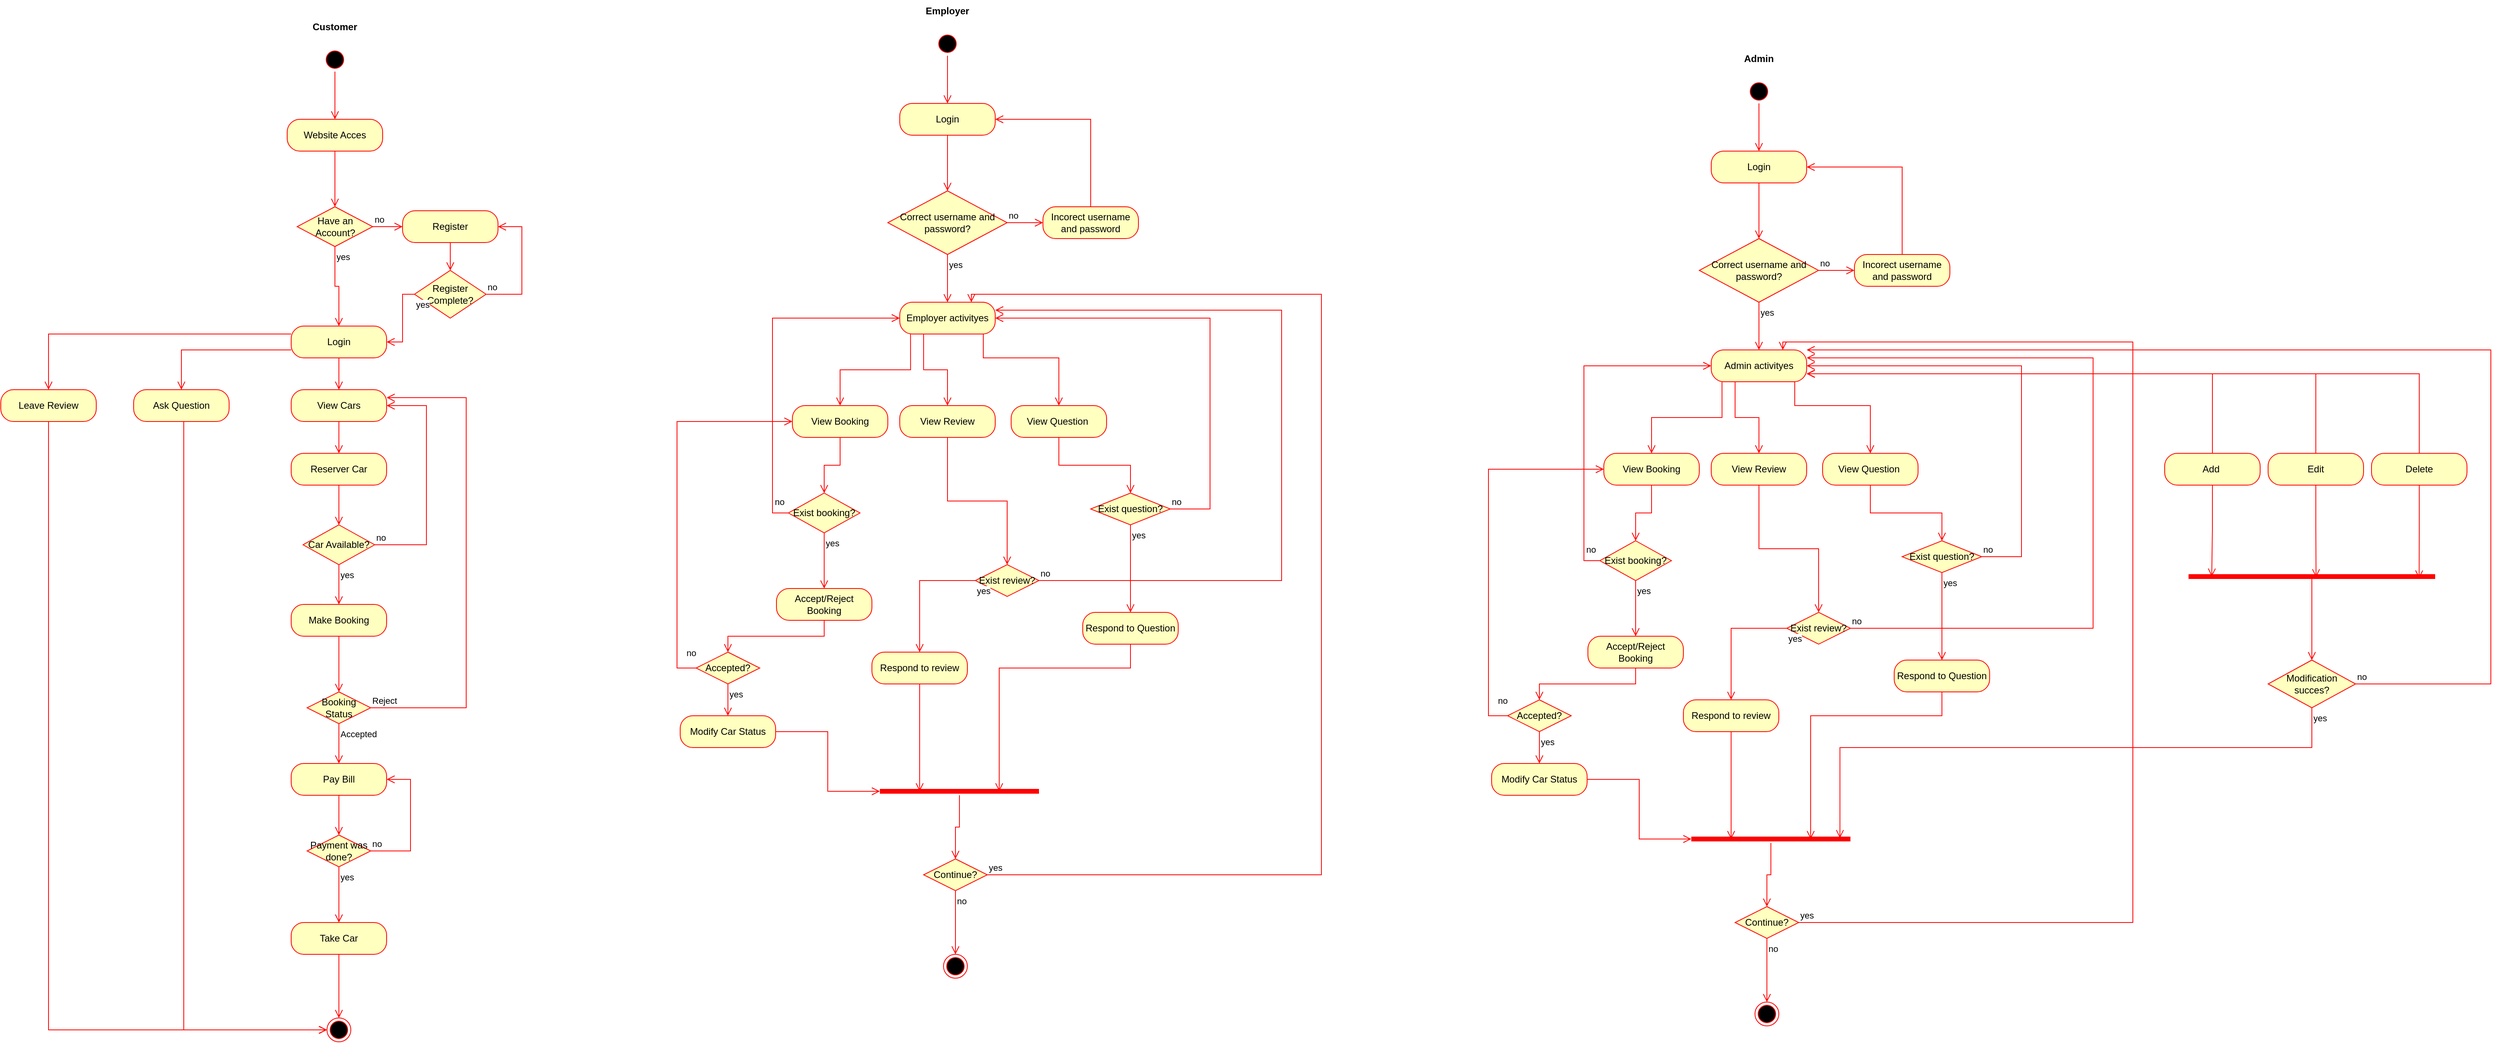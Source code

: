 <mxfile version="17.4.4" type="device"><diagram id="tFvrN9gjectmvwnh2B8g" name="Page-1"><mxGraphModel dx="3793" dy="1654" grid="1" gridSize="10" guides="1" tooltips="1" connect="1" arrows="1" fold="1" page="1" pageScale="1" pageWidth="827" pageHeight="1169" math="0" shadow="0"><root><mxCell id="0"/><mxCell id="1" parent="0"/><mxCell id="EpP_Qro6a6MAtwcNdU9H-1" value="" style="ellipse;html=1;shape=startState;fillColor=#000000;strokeColor=#ff0000;" parent="1" vertex="1"><mxGeometry x="-235" y="110" width="30" height="30" as="geometry"/></mxCell><mxCell id="EpP_Qro6a6MAtwcNdU9H-2" value="" style="edgeStyle=orthogonalEdgeStyle;html=1;verticalAlign=bottom;endArrow=open;endSize=8;strokeColor=#ff0000;rounded=0;" parent="1" source="EpP_Qro6a6MAtwcNdU9H-1" edge="1"><mxGeometry relative="1" as="geometry"><mxPoint x="-220" y="200" as="targetPoint"/></mxGeometry></mxCell><mxCell id="EpP_Qro6a6MAtwcNdU9H-4" value="Customer" style="text;align=center;fontStyle=1;verticalAlign=middle;spacingLeft=3;spacingRight=3;strokeColor=none;rotatable=0;points=[[0,0.5],[1,0.5]];portConstraint=eastwest;" parent="1" vertex="1"><mxGeometry x="-260" y="70" width="80" height="26" as="geometry"/></mxCell><mxCell id="EpP_Qro6a6MAtwcNdU9H-5" value="Employer" style="text;align=center;fontStyle=1;verticalAlign=middle;spacingLeft=3;spacingRight=3;strokeColor=none;rotatable=0;points=[[0,0.5],[1,0.5]];portConstraint=eastwest;" parent="1" vertex="1"><mxGeometry x="510" y="50" width="80" height="26" as="geometry"/></mxCell><mxCell id="4xW_FgKXsmfbjzs-bTle-3" value="Website Acces" style="rounded=1;whiteSpace=wrap;html=1;arcSize=40;fontColor=#000000;fillColor=#ffffc0;strokeColor=#ff0000;" vertex="1" parent="1"><mxGeometry x="-280" y="200" width="120" height="40" as="geometry"/></mxCell><mxCell id="4xW_FgKXsmfbjzs-bTle-4" value="" style="edgeStyle=orthogonalEdgeStyle;html=1;verticalAlign=bottom;endArrow=open;endSize=8;strokeColor=#ff0000;rounded=0;entryX=0.5;entryY=0;entryDx=0;entryDy=0;" edge="1" source="4xW_FgKXsmfbjzs-bTle-3" parent="1" target="4xW_FgKXsmfbjzs-bTle-8"><mxGeometry relative="1" as="geometry"><mxPoint x="-220" y="300" as="targetPoint"/></mxGeometry></mxCell><mxCell id="4xW_FgKXsmfbjzs-bTle-8" value="Have an Account?" style="rhombus;whiteSpace=wrap;html=1;fillColor=#ffffc0;strokeColor=#ff0000;" vertex="1" parent="1"><mxGeometry x="-267.5" y="310" width="95" height="50" as="geometry"/></mxCell><mxCell id="4xW_FgKXsmfbjzs-bTle-9" value="no" style="edgeStyle=orthogonalEdgeStyle;html=1;align=left;verticalAlign=bottom;endArrow=open;endSize=8;strokeColor=#ff0000;rounded=0;entryX=0;entryY=0.5;entryDx=0;entryDy=0;" edge="1" source="4xW_FgKXsmfbjzs-bTle-8" parent="1" target="4xW_FgKXsmfbjzs-bTle-11"><mxGeometry x="-1" relative="1" as="geometry"><mxPoint x="-65" y="335" as="targetPoint"/><Array as="points"/></mxGeometry></mxCell><mxCell id="4xW_FgKXsmfbjzs-bTle-10" value="yes" style="edgeStyle=orthogonalEdgeStyle;html=1;align=left;verticalAlign=top;endArrow=open;endSize=8;strokeColor=#ff0000;rounded=0;entryX=0.5;entryY=0;entryDx=0;entryDy=0;" edge="1" source="4xW_FgKXsmfbjzs-bTle-8" parent="1" target="4xW_FgKXsmfbjzs-bTle-17"><mxGeometry x="-1" relative="1" as="geometry"><mxPoint x="-220" y="410" as="targetPoint"/></mxGeometry></mxCell><mxCell id="4xW_FgKXsmfbjzs-bTle-11" value="Register" style="rounded=1;whiteSpace=wrap;html=1;arcSize=40;fontColor=#000000;fillColor=#ffffc0;strokeColor=#ff0000;" vertex="1" parent="1"><mxGeometry x="-135" y="315" width="120" height="40" as="geometry"/></mxCell><mxCell id="4xW_FgKXsmfbjzs-bTle-12" value="" style="edgeStyle=orthogonalEdgeStyle;html=1;verticalAlign=bottom;endArrow=open;endSize=8;strokeColor=#ff0000;rounded=0;entryX=0.5;entryY=0;entryDx=0;entryDy=0;" edge="1" source="4xW_FgKXsmfbjzs-bTle-11" parent="1" target="4xW_FgKXsmfbjzs-bTle-13"><mxGeometry relative="1" as="geometry"><mxPoint x="-35" y="380" as="targetPoint"/></mxGeometry></mxCell><mxCell id="4xW_FgKXsmfbjzs-bTle-13" value="Register Complete?" style="rhombus;whiteSpace=wrap;html=1;fillColor=#ffffc0;strokeColor=#ff0000;" vertex="1" parent="1"><mxGeometry x="-120" y="390" width="90" height="60" as="geometry"/></mxCell><mxCell id="4xW_FgKXsmfbjzs-bTle-14" value="no" style="edgeStyle=orthogonalEdgeStyle;html=1;align=left;verticalAlign=bottom;endArrow=open;endSize=8;strokeColor=#ff0000;rounded=0;entryX=1;entryY=0.5;entryDx=0;entryDy=0;" edge="1" source="4xW_FgKXsmfbjzs-bTle-13" parent="1" target="4xW_FgKXsmfbjzs-bTle-11"><mxGeometry x="-1" relative="1" as="geometry"><mxPoint x="25" y="330" as="targetPoint"/><Array as="points"><mxPoint x="15" y="420"/><mxPoint x="15" y="335"/></Array></mxGeometry></mxCell><mxCell id="4xW_FgKXsmfbjzs-bTle-15" value="yes" style="edgeStyle=orthogonalEdgeStyle;html=1;align=left;verticalAlign=top;endArrow=open;endSize=8;strokeColor=#ff0000;rounded=0;entryX=1;entryY=0.5;entryDx=0;entryDy=0;" edge="1" source="4xW_FgKXsmfbjzs-bTle-13" parent="1" target="4xW_FgKXsmfbjzs-bTle-17"><mxGeometry x="-1" relative="1" as="geometry"><mxPoint x="-35" y="490" as="targetPoint"/><Array as="points"><mxPoint x="-135" y="420"/><mxPoint x="-135" y="480"/></Array></mxGeometry></mxCell><mxCell id="4xW_FgKXsmfbjzs-bTle-17" value="Login" style="rounded=1;whiteSpace=wrap;html=1;arcSize=40;fontColor=#000000;fillColor=#ffffc0;strokeColor=#ff0000;" vertex="1" parent="1"><mxGeometry x="-275" y="460" width="120" height="40" as="geometry"/></mxCell><mxCell id="4xW_FgKXsmfbjzs-bTle-18" value="" style="edgeStyle=orthogonalEdgeStyle;html=1;verticalAlign=bottom;endArrow=open;endSize=8;strokeColor=#ff0000;rounded=0;entryX=0.5;entryY=0;entryDx=0;entryDy=0;" edge="1" source="4xW_FgKXsmfbjzs-bTle-17" parent="1" target="4xW_FgKXsmfbjzs-bTle-19"><mxGeometry relative="1" as="geometry"><mxPoint x="-215" y="560" as="targetPoint"/></mxGeometry></mxCell><mxCell id="4xW_FgKXsmfbjzs-bTle-19" value="View Cars" style="rounded=1;whiteSpace=wrap;html=1;arcSize=40;fontColor=#000000;fillColor=#ffffc0;strokeColor=#ff0000;" vertex="1" parent="1"><mxGeometry x="-275" y="540" width="120" height="40" as="geometry"/></mxCell><mxCell id="4xW_FgKXsmfbjzs-bTle-20" value="" style="edgeStyle=orthogonalEdgeStyle;html=1;verticalAlign=bottom;endArrow=open;endSize=8;strokeColor=#ff0000;rounded=0;entryX=0.5;entryY=0;entryDx=0;entryDy=0;" edge="1" source="4xW_FgKXsmfbjzs-bTle-19" parent="1" target="4xW_FgKXsmfbjzs-bTle-21"><mxGeometry relative="1" as="geometry"><mxPoint x="-215" y="670" as="targetPoint"/></mxGeometry></mxCell><mxCell id="4xW_FgKXsmfbjzs-bTle-21" value="Reserver Car" style="rounded=1;whiteSpace=wrap;html=1;arcSize=40;fontColor=#000000;fillColor=#ffffc0;strokeColor=#ff0000;" vertex="1" parent="1"><mxGeometry x="-275" y="620" width="120" height="40" as="geometry"/></mxCell><mxCell id="4xW_FgKXsmfbjzs-bTle-22" value="" style="edgeStyle=orthogonalEdgeStyle;html=1;verticalAlign=bottom;endArrow=open;endSize=8;strokeColor=#ff0000;rounded=0;entryX=0.5;entryY=0;entryDx=0;entryDy=0;" edge="1" source="4xW_FgKXsmfbjzs-bTle-21" parent="1" target="4xW_FgKXsmfbjzs-bTle-23"><mxGeometry relative="1" as="geometry"><mxPoint x="-215" y="700" as="targetPoint"/></mxGeometry></mxCell><mxCell id="4xW_FgKXsmfbjzs-bTle-23" value="Car Available?" style="rhombus;whiteSpace=wrap;html=1;fillColor=#ffffc0;strokeColor=#ff0000;" vertex="1" parent="1"><mxGeometry x="-260" y="710" width="90" height="50" as="geometry"/></mxCell><mxCell id="4xW_FgKXsmfbjzs-bTle-24" value="no" style="edgeStyle=orthogonalEdgeStyle;html=1;align=left;verticalAlign=bottom;endArrow=open;endSize=8;strokeColor=#ff0000;rounded=0;entryX=1;entryY=0.5;entryDx=0;entryDy=0;" edge="1" source="4xW_FgKXsmfbjzs-bTle-23" parent="1" target="4xW_FgKXsmfbjzs-bTle-19"><mxGeometry x="-1" relative="1" as="geometry"><mxPoint x="-75" y="730" as="targetPoint"/><Array as="points"><mxPoint x="-105" y="735"/><mxPoint x="-105" y="560"/></Array></mxGeometry></mxCell><mxCell id="4xW_FgKXsmfbjzs-bTle-25" value="yes" style="edgeStyle=orthogonalEdgeStyle;html=1;align=left;verticalAlign=top;endArrow=open;endSize=8;strokeColor=#ff0000;rounded=0;" edge="1" source="4xW_FgKXsmfbjzs-bTle-23" parent="1"><mxGeometry x="-1" relative="1" as="geometry"><mxPoint x="-215" y="810" as="targetPoint"/></mxGeometry></mxCell><mxCell id="4xW_FgKXsmfbjzs-bTle-26" value="Make Booking" style="rounded=1;whiteSpace=wrap;html=1;arcSize=40;fontColor=#000000;fillColor=#ffffc0;strokeColor=#ff0000;" vertex="1" parent="1"><mxGeometry x="-275" y="810" width="120" height="40" as="geometry"/></mxCell><mxCell id="4xW_FgKXsmfbjzs-bTle-27" value="" style="edgeStyle=orthogonalEdgeStyle;html=1;verticalAlign=bottom;endArrow=open;endSize=8;strokeColor=#ff0000;rounded=0;entryX=0.5;entryY=0;entryDx=0;entryDy=0;" edge="1" source="4xW_FgKXsmfbjzs-bTle-26" parent="1" target="4xW_FgKXsmfbjzs-bTle-28"><mxGeometry relative="1" as="geometry"><mxPoint x="-215" y="910" as="targetPoint"/></mxGeometry></mxCell><mxCell id="4xW_FgKXsmfbjzs-bTle-28" value="Booking Status" style="rhombus;whiteSpace=wrap;html=1;fillColor=#ffffc0;strokeColor=#ff0000;" vertex="1" parent="1"><mxGeometry x="-255" y="920" width="80" height="40" as="geometry"/></mxCell><mxCell id="4xW_FgKXsmfbjzs-bTle-29" value="Reject" style="edgeStyle=orthogonalEdgeStyle;html=1;align=left;verticalAlign=bottom;endArrow=open;endSize=8;strokeColor=#ff0000;rounded=0;entryX=1;entryY=0.25;entryDx=0;entryDy=0;" edge="1" source="4xW_FgKXsmfbjzs-bTle-28" parent="1" target="4xW_FgKXsmfbjzs-bTle-19"><mxGeometry x="-1" relative="1" as="geometry"><mxPoint x="-75" y="940" as="targetPoint"/><Array as="points"><mxPoint x="-55" y="940"/><mxPoint x="-55" y="550"/></Array></mxGeometry></mxCell><mxCell id="4xW_FgKXsmfbjzs-bTle-30" value="Accepted" style="edgeStyle=orthogonalEdgeStyle;html=1;align=left;verticalAlign=top;endArrow=open;endSize=8;strokeColor=#ff0000;rounded=0;entryX=0.5;entryY=0;entryDx=0;entryDy=0;" edge="1" source="4xW_FgKXsmfbjzs-bTle-28" parent="1" target="4xW_FgKXsmfbjzs-bTle-33"><mxGeometry x="-1" relative="1" as="geometry"><mxPoint x="-215" y="1020" as="targetPoint"/></mxGeometry></mxCell><mxCell id="4xW_FgKXsmfbjzs-bTle-33" value="Pay Bill" style="rounded=1;whiteSpace=wrap;html=1;arcSize=40;fontColor=#000000;fillColor=#ffffc0;strokeColor=#ff0000;" vertex="1" parent="1"><mxGeometry x="-275" y="1010" width="120" height="40" as="geometry"/></mxCell><mxCell id="4xW_FgKXsmfbjzs-bTle-34" value="" style="edgeStyle=orthogonalEdgeStyle;html=1;verticalAlign=bottom;endArrow=open;endSize=8;strokeColor=#ff0000;rounded=0;entryX=0.5;entryY=0;entryDx=0;entryDy=0;" edge="1" source="4xW_FgKXsmfbjzs-bTle-33" parent="1" target="4xW_FgKXsmfbjzs-bTle-35"><mxGeometry relative="1" as="geometry"><mxPoint x="-215" y="1140" as="targetPoint"/></mxGeometry></mxCell><mxCell id="4xW_FgKXsmfbjzs-bTle-35" value="Payment was done?" style="rhombus;whiteSpace=wrap;html=1;fillColor=#ffffc0;strokeColor=#ff0000;" vertex="1" parent="1"><mxGeometry x="-255" y="1100" width="80" height="40" as="geometry"/></mxCell><mxCell id="4xW_FgKXsmfbjzs-bTle-36" value="no" style="edgeStyle=orthogonalEdgeStyle;html=1;align=left;verticalAlign=bottom;endArrow=open;endSize=8;strokeColor=#ff0000;rounded=0;entryX=1;entryY=0.5;entryDx=0;entryDy=0;" edge="1" source="4xW_FgKXsmfbjzs-bTle-35" parent="1" target="4xW_FgKXsmfbjzs-bTle-33"><mxGeometry x="-1" relative="1" as="geometry"><mxPoint x="-75" y="1180" as="targetPoint"/><Array as="points"><mxPoint x="-125" y="1120"/><mxPoint x="-125" y="1030"/></Array></mxGeometry></mxCell><mxCell id="4xW_FgKXsmfbjzs-bTle-37" value="yes" style="edgeStyle=orthogonalEdgeStyle;html=1;align=left;verticalAlign=top;endArrow=open;endSize=8;strokeColor=#ff0000;rounded=0;entryX=0.5;entryY=0;entryDx=0;entryDy=0;" edge="1" source="4xW_FgKXsmfbjzs-bTle-35" parent="1" target="4xW_FgKXsmfbjzs-bTle-38"><mxGeometry x="-1" relative="1" as="geometry"><mxPoint x="-215" y="1200" as="targetPoint"/></mxGeometry></mxCell><mxCell id="4xW_FgKXsmfbjzs-bTle-38" value="Take Car" style="rounded=1;whiteSpace=wrap;html=1;arcSize=40;fontColor=#000000;fillColor=#ffffc0;strokeColor=#ff0000;" vertex="1" parent="1"><mxGeometry x="-275" y="1210" width="120" height="40" as="geometry"/></mxCell><mxCell id="4xW_FgKXsmfbjzs-bTle-39" value="" style="edgeStyle=orthogonalEdgeStyle;html=1;verticalAlign=bottom;endArrow=open;endSize=8;strokeColor=#ff0000;rounded=0;entryX=0.5;entryY=0;entryDx=0;entryDy=0;" edge="1" source="4xW_FgKXsmfbjzs-bTle-38" parent="1" target="4xW_FgKXsmfbjzs-bTle-42"><mxGeometry relative="1" as="geometry"><mxPoint x="-215" y="1310" as="targetPoint"/></mxGeometry></mxCell><mxCell id="4xW_FgKXsmfbjzs-bTle-42" value="" style="ellipse;html=1;shape=endState;fillColor=#000000;strokeColor=#ff0000;" vertex="1" parent="1"><mxGeometry x="-230" y="1330" width="30" height="30" as="geometry"/></mxCell><mxCell id="4xW_FgKXsmfbjzs-bTle-43" value="" style="ellipse;html=1;shape=startState;fillColor=#000000;strokeColor=#ff0000;" vertex="1" parent="1"><mxGeometry x="535" y="90" width="30" height="30" as="geometry"/></mxCell><mxCell id="4xW_FgKXsmfbjzs-bTle-44" value="" style="edgeStyle=orthogonalEdgeStyle;html=1;verticalAlign=bottom;endArrow=open;endSize=8;strokeColor=#ff0000;rounded=0;" edge="1" source="4xW_FgKXsmfbjzs-bTle-43" parent="1"><mxGeometry relative="1" as="geometry"><mxPoint x="550" y="180" as="targetPoint"/></mxGeometry></mxCell><mxCell id="4xW_FgKXsmfbjzs-bTle-45" value="Login" style="rounded=1;whiteSpace=wrap;html=1;arcSize=40;fontColor=#000000;fillColor=#ffffc0;strokeColor=#ff0000;" vertex="1" parent="1"><mxGeometry x="490" y="180" width="120" height="40" as="geometry"/></mxCell><mxCell id="4xW_FgKXsmfbjzs-bTle-46" value="" style="edgeStyle=orthogonalEdgeStyle;html=1;verticalAlign=bottom;endArrow=open;endSize=8;strokeColor=#ff0000;rounded=0;entryX=0.5;entryY=0;entryDx=0;entryDy=0;" edge="1" source="4xW_FgKXsmfbjzs-bTle-45" parent="1" target="4xW_FgKXsmfbjzs-bTle-47"><mxGeometry relative="1" as="geometry"><mxPoint x="550" y="280" as="targetPoint"/></mxGeometry></mxCell><mxCell id="4xW_FgKXsmfbjzs-bTle-47" value="Correct username and password?" style="rhombus;whiteSpace=wrap;html=1;fillColor=#ffffc0;strokeColor=#ff0000;" vertex="1" parent="1"><mxGeometry x="475" y="290" width="150" height="80" as="geometry"/></mxCell><mxCell id="4xW_FgKXsmfbjzs-bTle-48" value="no" style="edgeStyle=orthogonalEdgeStyle;html=1;align=left;verticalAlign=bottom;endArrow=open;endSize=8;strokeColor=#ff0000;rounded=0;entryX=0;entryY=0.5;entryDx=0;entryDy=0;" edge="1" source="4xW_FgKXsmfbjzs-bTle-47" parent="1" target="4xW_FgKXsmfbjzs-bTle-50"><mxGeometry x="-1" relative="1" as="geometry"><mxPoint x="690" y="330" as="targetPoint"/><Array as="points"/></mxGeometry></mxCell><mxCell id="4xW_FgKXsmfbjzs-bTle-49" value="yes" style="edgeStyle=orthogonalEdgeStyle;html=1;align=left;verticalAlign=top;endArrow=open;endSize=8;strokeColor=#ff0000;rounded=0;entryX=0.5;entryY=0;entryDx=0;entryDy=0;" edge="1" source="4xW_FgKXsmfbjzs-bTle-47" parent="1" target="4xW_FgKXsmfbjzs-bTle-60"><mxGeometry x="-1" relative="1" as="geometry"><mxPoint x="550" y="440" as="targetPoint"/></mxGeometry></mxCell><mxCell id="4xW_FgKXsmfbjzs-bTle-50" value="Incorect username and password" style="rounded=1;whiteSpace=wrap;html=1;arcSize=40;fontColor=#000000;fillColor=#ffffc0;strokeColor=#ff0000;" vertex="1" parent="1"><mxGeometry x="670" y="310" width="120" height="40" as="geometry"/></mxCell><mxCell id="4xW_FgKXsmfbjzs-bTle-51" value="" style="edgeStyle=orthogonalEdgeStyle;html=1;verticalAlign=bottom;endArrow=open;endSize=8;strokeColor=#ff0000;rounded=0;entryX=1;entryY=0.5;entryDx=0;entryDy=0;" edge="1" source="4xW_FgKXsmfbjzs-bTle-50" parent="1" target="4xW_FgKXsmfbjzs-bTle-45"><mxGeometry relative="1" as="geometry"><mxPoint x="767" y="410" as="targetPoint"/><Array as="points"><mxPoint x="730" y="200"/></Array></mxGeometry></mxCell><mxCell id="4xW_FgKXsmfbjzs-bTle-52" value="View Booking" style="rounded=1;whiteSpace=wrap;html=1;arcSize=40;fontColor=#000000;fillColor=#ffffc0;strokeColor=#ff0000;" vertex="1" parent="1"><mxGeometry x="355" y="560" width="120" height="40" as="geometry"/></mxCell><mxCell id="4xW_FgKXsmfbjzs-bTle-53" value="" style="edgeStyle=orthogonalEdgeStyle;html=1;verticalAlign=bottom;endArrow=open;endSize=8;strokeColor=#ff0000;rounded=0;entryX=0.5;entryY=0;entryDx=0;entryDy=0;" edge="1" source="4xW_FgKXsmfbjzs-bTle-52" parent="1" target="4xW_FgKXsmfbjzs-bTle-68"><mxGeometry relative="1" as="geometry"><mxPoint x="505" y="640" as="targetPoint"/></mxGeometry></mxCell><mxCell id="4xW_FgKXsmfbjzs-bTle-56" value="View Review" style="rounded=1;whiteSpace=wrap;html=1;arcSize=40;fontColor=#000000;fillColor=#ffffc0;strokeColor=#ff0000;" vertex="1" parent="1"><mxGeometry x="490" y="560" width="120" height="40" as="geometry"/></mxCell><mxCell id="4xW_FgKXsmfbjzs-bTle-57" value="" style="edgeStyle=orthogonalEdgeStyle;html=1;verticalAlign=bottom;endArrow=open;endSize=8;strokeColor=#ff0000;rounded=0;entryX=0.5;entryY=0;entryDx=0;entryDy=0;" edge="1" parent="1" source="4xW_FgKXsmfbjzs-bTle-56" target="4xW_FgKXsmfbjzs-bTle-74"><mxGeometry relative="1" as="geometry"><mxPoint x="650" y="640" as="targetPoint"/></mxGeometry></mxCell><mxCell id="4xW_FgKXsmfbjzs-bTle-58" value="View Question&amp;nbsp;" style="rounded=1;whiteSpace=wrap;html=1;arcSize=40;fontColor=#000000;fillColor=#ffffc0;strokeColor=#ff0000;" vertex="1" parent="1"><mxGeometry x="630" y="560" width="120" height="40" as="geometry"/></mxCell><mxCell id="4xW_FgKXsmfbjzs-bTle-59" value="" style="edgeStyle=orthogonalEdgeStyle;html=1;verticalAlign=bottom;endArrow=open;endSize=8;strokeColor=#ff0000;rounded=0;entryX=0.5;entryY=0;entryDx=0;entryDy=0;" edge="1" parent="1" source="4xW_FgKXsmfbjzs-bTle-58" target="4xW_FgKXsmfbjzs-bTle-71"><mxGeometry relative="1" as="geometry"><mxPoint x="780" y="640" as="targetPoint"/></mxGeometry></mxCell><mxCell id="4xW_FgKXsmfbjzs-bTle-60" value="Employer activityes" style="rounded=1;whiteSpace=wrap;html=1;arcSize=40;fontColor=#000000;fillColor=#ffffc0;strokeColor=#ff0000;" vertex="1" parent="1"><mxGeometry x="490" y="430" width="120" height="40" as="geometry"/></mxCell><mxCell id="4xW_FgKXsmfbjzs-bTle-65" value="" style="edgeStyle=orthogonalEdgeStyle;html=1;verticalAlign=bottom;endArrow=open;endSize=8;strokeColor=#ff0000;rounded=0;exitX=0.113;exitY=1.005;exitDx=0;exitDy=0;exitPerimeter=0;entryX=0.5;entryY=0;entryDx=0;entryDy=0;" edge="1" parent="1" source="4xW_FgKXsmfbjzs-bTle-60" target="4xW_FgKXsmfbjzs-bTle-52"><mxGeometry relative="1" as="geometry"><mxPoint x="790" y="650" as="targetPoint"/><mxPoint x="460" y="515" as="sourcePoint"/><Array as="points"><mxPoint x="504" y="515"/><mxPoint x="415" y="515"/></Array></mxGeometry></mxCell><mxCell id="4xW_FgKXsmfbjzs-bTle-66" value="" style="edgeStyle=orthogonalEdgeStyle;html=1;verticalAlign=bottom;endArrow=open;endSize=8;strokeColor=#ff0000;rounded=0;exitX=0.25;exitY=1;exitDx=0;exitDy=0;entryX=0.5;entryY=0;entryDx=0;entryDy=0;" edge="1" parent="1" source="4xW_FgKXsmfbjzs-bTle-60" target="4xW_FgKXsmfbjzs-bTle-56"><mxGeometry relative="1" as="geometry"><mxPoint x="800" y="660" as="targetPoint"/><mxPoint x="610" y="515" as="sourcePoint"/></mxGeometry></mxCell><mxCell id="4xW_FgKXsmfbjzs-bTle-67" value="" style="edgeStyle=orthogonalEdgeStyle;html=1;verticalAlign=bottom;endArrow=open;endSize=8;strokeColor=#ff0000;rounded=0;exitX=0.75;exitY=1;exitDx=0;exitDy=0;entryX=0.5;entryY=0;entryDx=0;entryDy=0;" edge="1" parent="1" source="4xW_FgKXsmfbjzs-bTle-60" target="4xW_FgKXsmfbjzs-bTle-58"><mxGeometry relative="1" as="geometry"><mxPoint x="635" y="570" as="targetPoint"/><mxPoint x="660" y="515" as="sourcePoint"/><Array as="points"><mxPoint x="595" y="470"/><mxPoint x="595" y="500"/><mxPoint x="690" y="500"/></Array></mxGeometry></mxCell><mxCell id="4xW_FgKXsmfbjzs-bTle-68" value="Exist booking?" style="rhombus;whiteSpace=wrap;html=1;fillColor=#ffffc0;strokeColor=#ff0000;" vertex="1" parent="1"><mxGeometry x="350" y="670" width="90" height="50" as="geometry"/></mxCell><mxCell id="4xW_FgKXsmfbjzs-bTle-69" value="no" style="edgeStyle=orthogonalEdgeStyle;html=1;align=left;verticalAlign=bottom;endArrow=open;endSize=8;strokeColor=#ff0000;rounded=0;entryX=0;entryY=0.5;entryDx=0;entryDy=0;" edge="1" source="4xW_FgKXsmfbjzs-bTle-68" parent="1" target="4xW_FgKXsmfbjzs-bTle-60"><mxGeometry x="-0.91" y="-5" relative="1" as="geometry"><mxPoint x="520" y="690" as="targetPoint"/><Array as="points"><mxPoint x="330" y="695"/><mxPoint x="330" y="450"/></Array><mxPoint as="offset"/></mxGeometry></mxCell><mxCell id="4xW_FgKXsmfbjzs-bTle-70" value="yes" style="edgeStyle=orthogonalEdgeStyle;html=1;align=left;verticalAlign=top;endArrow=open;endSize=8;strokeColor=#ff0000;rounded=0;entryX=0.5;entryY=0;entryDx=0;entryDy=0;" edge="1" source="4xW_FgKXsmfbjzs-bTle-68" parent="1" target="4xW_FgKXsmfbjzs-bTle-77"><mxGeometry x="-1" relative="1" as="geometry"><mxPoint x="380" y="770" as="targetPoint"/></mxGeometry></mxCell><mxCell id="4xW_FgKXsmfbjzs-bTle-71" value="Exist question?" style="rhombus;whiteSpace=wrap;html=1;fillColor=#ffffc0;strokeColor=#ff0000;" vertex="1" parent="1"><mxGeometry x="730" y="670" width="100" height="40" as="geometry"/></mxCell><mxCell id="4xW_FgKXsmfbjzs-bTle-72" value="no" style="edgeStyle=orthogonalEdgeStyle;html=1;align=left;verticalAlign=bottom;endArrow=open;endSize=8;strokeColor=#ff0000;rounded=0;entryX=1;entryY=0.5;entryDx=0;entryDy=0;" edge="1" source="4xW_FgKXsmfbjzs-bTle-71" parent="1" target="4xW_FgKXsmfbjzs-bTle-60"><mxGeometry x="-1" relative="1" as="geometry"><mxPoint x="930" y="690" as="targetPoint"/><Array as="points"><mxPoint x="880" y="690"/><mxPoint x="880" y="450"/></Array></mxGeometry></mxCell><mxCell id="4xW_FgKXsmfbjzs-bTle-73" value="yes" style="edgeStyle=orthogonalEdgeStyle;html=1;align=left;verticalAlign=top;endArrow=open;endSize=8;strokeColor=#ff0000;rounded=0;entryX=0.5;entryY=0;entryDx=0;entryDy=0;" edge="1" source="4xW_FgKXsmfbjzs-bTle-71" parent="1" target="4xW_FgKXsmfbjzs-bTle-81"><mxGeometry x="-1" relative="1" as="geometry"><mxPoint x="790" y="770" as="targetPoint"/></mxGeometry></mxCell><mxCell id="4xW_FgKXsmfbjzs-bTle-74" value="Exist review?" style="rhombus;whiteSpace=wrap;html=1;fillColor=#ffffc0;strokeColor=#ff0000;" vertex="1" parent="1"><mxGeometry x="585" y="760" width="80" height="40" as="geometry"/></mxCell><mxCell id="4xW_FgKXsmfbjzs-bTle-75" value="no" style="edgeStyle=orthogonalEdgeStyle;html=1;align=left;verticalAlign=bottom;endArrow=open;endSize=8;strokeColor=#ff0000;rounded=0;entryX=1;entryY=0.25;entryDx=0;entryDy=0;" edge="1" source="4xW_FgKXsmfbjzs-bTle-74" parent="1" target="4xW_FgKXsmfbjzs-bTle-60"><mxGeometry x="-1" relative="1" as="geometry"><mxPoint x="690" y="780" as="targetPoint"/><Array as="points"><mxPoint x="970" y="780"/><mxPoint x="970" y="440"/></Array></mxGeometry></mxCell><mxCell id="4xW_FgKXsmfbjzs-bTle-76" value="yes" style="edgeStyle=orthogonalEdgeStyle;html=1;align=left;verticalAlign=top;endArrow=open;endSize=8;strokeColor=#ff0000;rounded=0;entryX=0.5;entryY=0;entryDx=0;entryDy=0;" edge="1" source="4xW_FgKXsmfbjzs-bTle-74" parent="1" target="4xW_FgKXsmfbjzs-bTle-79"><mxGeometry x="-1" relative="1" as="geometry"><mxPoint x="550" y="860" as="targetPoint"/></mxGeometry></mxCell><mxCell id="4xW_FgKXsmfbjzs-bTle-77" value="Accept/Reject Booking" style="rounded=1;whiteSpace=wrap;html=1;arcSize=40;fontColor=#000000;fillColor=#ffffc0;strokeColor=#ff0000;" vertex="1" parent="1"><mxGeometry x="335" y="790" width="120" height="40" as="geometry"/></mxCell><mxCell id="4xW_FgKXsmfbjzs-bTle-79" value="Respond to review" style="rounded=1;whiteSpace=wrap;html=1;arcSize=40;fontColor=#000000;fillColor=#ffffc0;strokeColor=#ff0000;" vertex="1" parent="1"><mxGeometry x="455" y="870" width="120" height="40" as="geometry"/></mxCell><mxCell id="4xW_FgKXsmfbjzs-bTle-80" value="" style="edgeStyle=orthogonalEdgeStyle;html=1;verticalAlign=bottom;endArrow=open;endSize=8;strokeColor=#ff0000;rounded=0;entryX=0.25;entryY=0.5;entryDx=0;entryDy=0;entryPerimeter=0;" edge="1" source="4xW_FgKXsmfbjzs-bTle-79" parent="1" target="4xW_FgKXsmfbjzs-bTle-84"><mxGeometry relative="1" as="geometry"><mxPoint x="550" y="970" as="targetPoint"/></mxGeometry></mxCell><mxCell id="4xW_FgKXsmfbjzs-bTle-81" value="Respond to Question" style="rounded=1;whiteSpace=wrap;html=1;arcSize=40;fontColor=#000000;fillColor=#ffffc0;strokeColor=#ff0000;" vertex="1" parent="1"><mxGeometry x="720" y="820" width="120" height="40" as="geometry"/></mxCell><mxCell id="4xW_FgKXsmfbjzs-bTle-82" value="" style="edgeStyle=orthogonalEdgeStyle;html=1;verticalAlign=bottom;endArrow=open;endSize=8;strokeColor=#ff0000;rounded=0;entryX=0.75;entryY=0.5;entryDx=0;entryDy=0;entryPerimeter=0;" edge="1" source="4xW_FgKXsmfbjzs-bTle-81" parent="1" target="4xW_FgKXsmfbjzs-bTle-84"><mxGeometry relative="1" as="geometry"><mxPoint x="810" y="920" as="targetPoint"/><Array as="points"><mxPoint x="780" y="890"/><mxPoint x="615" y="890"/></Array></mxGeometry></mxCell><mxCell id="4xW_FgKXsmfbjzs-bTle-84" value="" style="shape=line;html=1;strokeWidth=6;strokeColor=#ff0000;" vertex="1" parent="1"><mxGeometry x="465" y="1040" width="200" height="10" as="geometry"/></mxCell><mxCell id="4xW_FgKXsmfbjzs-bTle-85" value="" style="edgeStyle=orthogonalEdgeStyle;html=1;verticalAlign=bottom;endArrow=open;endSize=8;strokeColor=#ff0000;rounded=0;entryX=0.5;entryY=0;entryDx=0;entryDy=0;" edge="1" source="4xW_FgKXsmfbjzs-bTle-84" parent="1" target="4xW_FgKXsmfbjzs-bTle-86"><mxGeometry relative="1" as="geometry"><mxPoint x="565" y="1120" as="targetPoint"/></mxGeometry></mxCell><mxCell id="4xW_FgKXsmfbjzs-bTle-86" value="Continue?" style="rhombus;whiteSpace=wrap;html=1;fillColor=#ffffc0;strokeColor=#ff0000;" vertex="1" parent="1"><mxGeometry x="520" y="1130" width="80" height="40" as="geometry"/></mxCell><mxCell id="4xW_FgKXsmfbjzs-bTle-87" value="yes" style="edgeStyle=orthogonalEdgeStyle;html=1;align=left;verticalAlign=bottom;endArrow=open;endSize=8;strokeColor=#ff0000;rounded=0;entryX=0.75;entryY=0;entryDx=0;entryDy=0;" edge="1" source="4xW_FgKXsmfbjzs-bTle-86" parent="1" target="4xW_FgKXsmfbjzs-bTle-60"><mxGeometry x="-1" relative="1" as="geometry"><mxPoint x="700" y="1150" as="targetPoint"/><Array as="points"><mxPoint x="1020" y="1150"/><mxPoint x="1020" y="420"/><mxPoint x="580" y="420"/></Array></mxGeometry></mxCell><mxCell id="4xW_FgKXsmfbjzs-bTle-88" value="no" style="edgeStyle=orthogonalEdgeStyle;html=1;align=left;verticalAlign=top;endArrow=open;endSize=8;strokeColor=#ff0000;rounded=0;entryX=0.5;entryY=0;entryDx=0;entryDy=0;" edge="1" source="4xW_FgKXsmfbjzs-bTle-86" parent="1" target="4xW_FgKXsmfbjzs-bTle-89"><mxGeometry x="-1" relative="1" as="geometry"><mxPoint x="560" y="1230" as="targetPoint"/></mxGeometry></mxCell><mxCell id="4xW_FgKXsmfbjzs-bTle-89" value="" style="ellipse;html=1;shape=endState;fillColor=#000000;strokeColor=#ff0000;" vertex="1" parent="1"><mxGeometry x="545" y="1250" width="30" height="30" as="geometry"/></mxCell><mxCell id="4xW_FgKXsmfbjzs-bTle-90" value="Accepted?" style="rhombus;whiteSpace=wrap;html=1;fillColor=#ffffc0;strokeColor=#ff0000;" vertex="1" parent="1"><mxGeometry x="234" y="870" width="80" height="40" as="geometry"/></mxCell><mxCell id="4xW_FgKXsmfbjzs-bTle-91" value="no" style="edgeStyle=orthogonalEdgeStyle;html=1;align=left;verticalAlign=bottom;endArrow=open;endSize=8;strokeColor=#ff0000;rounded=0;entryX=0;entryY=0.5;entryDx=0;entryDy=0;" edge="1" source="4xW_FgKXsmfbjzs-bTle-90" parent="1" target="4xW_FgKXsmfbjzs-bTle-52"><mxGeometry x="-0.858" y="-10" relative="1" as="geometry"><mxPoint x="414" y="890" as="targetPoint"/><Array as="points"><mxPoint x="210" y="890"/><mxPoint x="210" y="580"/></Array><mxPoint as="offset"/></mxGeometry></mxCell><mxCell id="4xW_FgKXsmfbjzs-bTle-92" value="yes" style="edgeStyle=orthogonalEdgeStyle;html=1;align=left;verticalAlign=top;endArrow=open;endSize=8;strokeColor=#ff0000;rounded=0;entryX=0.5;entryY=0;entryDx=0;entryDy=0;" edge="1" source="4xW_FgKXsmfbjzs-bTle-90" parent="1" target="4xW_FgKXsmfbjzs-bTle-94"><mxGeometry x="-1" relative="1" as="geometry"><mxPoint x="274" y="970" as="targetPoint"/></mxGeometry></mxCell><mxCell id="4xW_FgKXsmfbjzs-bTle-93" value="" style="edgeStyle=orthogonalEdgeStyle;html=1;verticalAlign=bottom;endArrow=open;endSize=8;strokeColor=#ff0000;rounded=0;entryX=0.5;entryY=0;entryDx=0;entryDy=0;exitX=0.5;exitY=1;exitDx=0;exitDy=0;" edge="1" parent="1" source="4xW_FgKXsmfbjzs-bTle-77" target="4xW_FgKXsmfbjzs-bTle-90"><mxGeometry relative="1" as="geometry"><mxPoint x="790" y="680" as="targetPoint"/><mxPoint x="700" y="610" as="sourcePoint"/><Array as="points"><mxPoint x="395" y="850"/><mxPoint x="274" y="850"/></Array></mxGeometry></mxCell><mxCell id="4xW_FgKXsmfbjzs-bTle-94" value="Modify Car Status" style="rounded=1;whiteSpace=wrap;html=1;arcSize=40;fontColor=#000000;fillColor=#ffffc0;strokeColor=#ff0000;" vertex="1" parent="1"><mxGeometry x="214" y="950" width="120" height="40" as="geometry"/></mxCell><mxCell id="4xW_FgKXsmfbjzs-bTle-95" value="" style="edgeStyle=orthogonalEdgeStyle;html=1;verticalAlign=bottom;endArrow=open;endSize=8;strokeColor=#ff0000;rounded=0;entryX=0;entryY=0.5;entryDx=0;entryDy=0;entryPerimeter=0;" edge="1" source="4xW_FgKXsmfbjzs-bTle-94" parent="1" target="4xW_FgKXsmfbjzs-bTle-84"><mxGeometry relative="1" as="geometry"><mxPoint x="275" y="1080" as="targetPoint"/></mxGeometry></mxCell><mxCell id="4xW_FgKXsmfbjzs-bTle-98" value="Admin" style="text;align=center;fontStyle=1;verticalAlign=middle;spacingLeft=3;spacingRight=3;strokeColor=none;rotatable=0;points=[[0,0.5],[1,0.5]];portConstraint=eastwest;" vertex="1" parent="1"><mxGeometry x="1530" y="110" width="80" height="26" as="geometry"/></mxCell><mxCell id="4xW_FgKXsmfbjzs-bTle-99" value="" style="ellipse;html=1;shape=startState;fillColor=#000000;strokeColor=#ff0000;" vertex="1" parent="1"><mxGeometry x="1555" y="150" width="30" height="30" as="geometry"/></mxCell><mxCell id="4xW_FgKXsmfbjzs-bTle-100" value="" style="edgeStyle=orthogonalEdgeStyle;html=1;verticalAlign=bottom;endArrow=open;endSize=8;strokeColor=#ff0000;rounded=0;" edge="1" parent="1" source="4xW_FgKXsmfbjzs-bTle-99"><mxGeometry relative="1" as="geometry"><mxPoint x="1570" y="240" as="targetPoint"/></mxGeometry></mxCell><mxCell id="4xW_FgKXsmfbjzs-bTle-101" value="Login" style="rounded=1;whiteSpace=wrap;html=1;arcSize=40;fontColor=#000000;fillColor=#ffffc0;strokeColor=#ff0000;" vertex="1" parent="1"><mxGeometry x="1510" y="240" width="120" height="40" as="geometry"/></mxCell><mxCell id="4xW_FgKXsmfbjzs-bTle-102" value="" style="edgeStyle=orthogonalEdgeStyle;html=1;verticalAlign=bottom;endArrow=open;endSize=8;strokeColor=#ff0000;rounded=0;entryX=0.5;entryY=0;entryDx=0;entryDy=0;" edge="1" parent="1" source="4xW_FgKXsmfbjzs-bTle-101" target="4xW_FgKXsmfbjzs-bTle-103"><mxGeometry relative="1" as="geometry"><mxPoint x="1570" y="340" as="targetPoint"/></mxGeometry></mxCell><mxCell id="4xW_FgKXsmfbjzs-bTle-103" value="Correct username and password?" style="rhombus;whiteSpace=wrap;html=1;fillColor=#ffffc0;strokeColor=#ff0000;" vertex="1" parent="1"><mxGeometry x="1495" y="350" width="150" height="80" as="geometry"/></mxCell><mxCell id="4xW_FgKXsmfbjzs-bTle-104" value="no" style="edgeStyle=orthogonalEdgeStyle;html=1;align=left;verticalAlign=bottom;endArrow=open;endSize=8;strokeColor=#ff0000;rounded=0;entryX=0;entryY=0.5;entryDx=0;entryDy=0;" edge="1" parent="1" source="4xW_FgKXsmfbjzs-bTle-103" target="4xW_FgKXsmfbjzs-bTle-106"><mxGeometry x="-1" relative="1" as="geometry"><mxPoint x="1710" y="390" as="targetPoint"/><Array as="points"/></mxGeometry></mxCell><mxCell id="4xW_FgKXsmfbjzs-bTle-105" value="yes" style="edgeStyle=orthogonalEdgeStyle;html=1;align=left;verticalAlign=top;endArrow=open;endSize=8;strokeColor=#ff0000;rounded=0;entryX=0.5;entryY=0;entryDx=0;entryDy=0;" edge="1" parent="1" source="4xW_FgKXsmfbjzs-bTle-103" target="4xW_FgKXsmfbjzs-bTle-114"><mxGeometry x="-1" relative="1" as="geometry"><mxPoint x="1570" y="500" as="targetPoint"/></mxGeometry></mxCell><mxCell id="4xW_FgKXsmfbjzs-bTle-106" value="Incorect username and password" style="rounded=1;whiteSpace=wrap;html=1;arcSize=40;fontColor=#000000;fillColor=#ffffc0;strokeColor=#ff0000;" vertex="1" parent="1"><mxGeometry x="1690" y="370" width="120" height="40" as="geometry"/></mxCell><mxCell id="4xW_FgKXsmfbjzs-bTle-107" value="" style="edgeStyle=orthogonalEdgeStyle;html=1;verticalAlign=bottom;endArrow=open;endSize=8;strokeColor=#ff0000;rounded=0;entryX=1;entryY=0.5;entryDx=0;entryDy=0;" edge="1" parent="1" source="4xW_FgKXsmfbjzs-bTle-106" target="4xW_FgKXsmfbjzs-bTle-101"><mxGeometry relative="1" as="geometry"><mxPoint x="1787" y="470" as="targetPoint"/><Array as="points"><mxPoint x="1750" y="260"/></Array></mxGeometry></mxCell><mxCell id="4xW_FgKXsmfbjzs-bTle-108" value="View Booking" style="rounded=1;whiteSpace=wrap;html=1;arcSize=40;fontColor=#000000;fillColor=#ffffc0;strokeColor=#ff0000;" vertex="1" parent="1"><mxGeometry x="1375" y="620" width="120" height="40" as="geometry"/></mxCell><mxCell id="4xW_FgKXsmfbjzs-bTle-109" value="" style="edgeStyle=orthogonalEdgeStyle;html=1;verticalAlign=bottom;endArrow=open;endSize=8;strokeColor=#ff0000;rounded=0;entryX=0.5;entryY=0;entryDx=0;entryDy=0;" edge="1" parent="1" source="4xW_FgKXsmfbjzs-bTle-108" target="4xW_FgKXsmfbjzs-bTle-118"><mxGeometry relative="1" as="geometry"><mxPoint x="1525" y="700" as="targetPoint"/></mxGeometry></mxCell><mxCell id="4xW_FgKXsmfbjzs-bTle-110" value="View Review" style="rounded=1;whiteSpace=wrap;html=1;arcSize=40;fontColor=#000000;fillColor=#ffffc0;strokeColor=#ff0000;" vertex="1" parent="1"><mxGeometry x="1510" y="620" width="120" height="40" as="geometry"/></mxCell><mxCell id="4xW_FgKXsmfbjzs-bTle-111" value="" style="edgeStyle=orthogonalEdgeStyle;html=1;verticalAlign=bottom;endArrow=open;endSize=8;strokeColor=#ff0000;rounded=0;entryX=0.5;entryY=0;entryDx=0;entryDy=0;" edge="1" parent="1" source="4xW_FgKXsmfbjzs-bTle-110" target="4xW_FgKXsmfbjzs-bTle-124"><mxGeometry relative="1" as="geometry"><mxPoint x="1670" y="700" as="targetPoint"/></mxGeometry></mxCell><mxCell id="4xW_FgKXsmfbjzs-bTle-112" value="View Question&amp;nbsp;" style="rounded=1;whiteSpace=wrap;html=1;arcSize=40;fontColor=#000000;fillColor=#ffffc0;strokeColor=#ff0000;" vertex="1" parent="1"><mxGeometry x="1650" y="620" width="120" height="40" as="geometry"/></mxCell><mxCell id="4xW_FgKXsmfbjzs-bTle-113" value="" style="edgeStyle=orthogonalEdgeStyle;html=1;verticalAlign=bottom;endArrow=open;endSize=8;strokeColor=#ff0000;rounded=0;entryX=0.5;entryY=0;entryDx=0;entryDy=0;" edge="1" parent="1" source="4xW_FgKXsmfbjzs-bTle-112" target="4xW_FgKXsmfbjzs-bTle-121"><mxGeometry relative="1" as="geometry"><mxPoint x="1800" y="700" as="targetPoint"/></mxGeometry></mxCell><mxCell id="4xW_FgKXsmfbjzs-bTle-114" value="Admin activityes" style="rounded=1;whiteSpace=wrap;html=1;arcSize=40;fontColor=#000000;fillColor=#ffffc0;strokeColor=#ff0000;" vertex="1" parent="1"><mxGeometry x="1510" y="490" width="120" height="40" as="geometry"/></mxCell><mxCell id="4xW_FgKXsmfbjzs-bTle-115" value="" style="edgeStyle=orthogonalEdgeStyle;html=1;verticalAlign=bottom;endArrow=open;endSize=8;strokeColor=#ff0000;rounded=0;exitX=0.113;exitY=1.005;exitDx=0;exitDy=0;exitPerimeter=0;entryX=0.5;entryY=0;entryDx=0;entryDy=0;" edge="1" parent="1" source="4xW_FgKXsmfbjzs-bTle-114" target="4xW_FgKXsmfbjzs-bTle-108"><mxGeometry relative="1" as="geometry"><mxPoint x="1810" y="710" as="targetPoint"/><mxPoint x="1480" y="575" as="sourcePoint"/><Array as="points"><mxPoint x="1524" y="575"/><mxPoint x="1435" y="575"/></Array></mxGeometry></mxCell><mxCell id="4xW_FgKXsmfbjzs-bTle-116" value="" style="edgeStyle=orthogonalEdgeStyle;html=1;verticalAlign=bottom;endArrow=open;endSize=8;strokeColor=#ff0000;rounded=0;exitX=0.25;exitY=1;exitDx=0;exitDy=0;entryX=0.5;entryY=0;entryDx=0;entryDy=0;" edge="1" parent="1" source="4xW_FgKXsmfbjzs-bTle-114" target="4xW_FgKXsmfbjzs-bTle-110"><mxGeometry relative="1" as="geometry"><mxPoint x="1820" y="720" as="targetPoint"/><mxPoint x="1630" y="575" as="sourcePoint"/></mxGeometry></mxCell><mxCell id="4xW_FgKXsmfbjzs-bTle-117" value="" style="edgeStyle=orthogonalEdgeStyle;html=1;verticalAlign=bottom;endArrow=open;endSize=8;strokeColor=#ff0000;rounded=0;exitX=0.75;exitY=1;exitDx=0;exitDy=0;entryX=0.5;entryY=0;entryDx=0;entryDy=0;" edge="1" parent="1" source="4xW_FgKXsmfbjzs-bTle-114" target="4xW_FgKXsmfbjzs-bTle-112"><mxGeometry relative="1" as="geometry"><mxPoint x="1655" y="630" as="targetPoint"/><mxPoint x="1680" y="575" as="sourcePoint"/><Array as="points"><mxPoint x="1615" y="530"/><mxPoint x="1615" y="560"/><mxPoint x="1710" y="560"/></Array></mxGeometry></mxCell><mxCell id="4xW_FgKXsmfbjzs-bTle-118" value="Exist booking?" style="rhombus;whiteSpace=wrap;html=1;fillColor=#ffffc0;strokeColor=#ff0000;" vertex="1" parent="1"><mxGeometry x="1370" y="730" width="90" height="50" as="geometry"/></mxCell><mxCell id="4xW_FgKXsmfbjzs-bTle-119" value="no" style="edgeStyle=orthogonalEdgeStyle;html=1;align=left;verticalAlign=bottom;endArrow=open;endSize=8;strokeColor=#ff0000;rounded=0;entryX=0;entryY=0.5;entryDx=0;entryDy=0;" edge="1" parent="1" source="4xW_FgKXsmfbjzs-bTle-118" target="4xW_FgKXsmfbjzs-bTle-114"><mxGeometry x="-0.91" y="-5" relative="1" as="geometry"><mxPoint x="1540" y="750" as="targetPoint"/><Array as="points"><mxPoint x="1350" y="755"/><mxPoint x="1350" y="510"/></Array><mxPoint as="offset"/></mxGeometry></mxCell><mxCell id="4xW_FgKXsmfbjzs-bTle-120" value="yes" style="edgeStyle=orthogonalEdgeStyle;html=1;align=left;verticalAlign=top;endArrow=open;endSize=8;strokeColor=#ff0000;rounded=0;entryX=0.5;entryY=0;entryDx=0;entryDy=0;" edge="1" parent="1" source="4xW_FgKXsmfbjzs-bTle-118" target="4xW_FgKXsmfbjzs-bTle-127"><mxGeometry x="-1" relative="1" as="geometry"><mxPoint x="1400" y="830" as="targetPoint"/></mxGeometry></mxCell><mxCell id="4xW_FgKXsmfbjzs-bTle-121" value="Exist question?" style="rhombus;whiteSpace=wrap;html=1;fillColor=#ffffc0;strokeColor=#ff0000;" vertex="1" parent="1"><mxGeometry x="1750" y="730" width="100" height="40" as="geometry"/></mxCell><mxCell id="4xW_FgKXsmfbjzs-bTle-122" value="no" style="edgeStyle=orthogonalEdgeStyle;html=1;align=left;verticalAlign=bottom;endArrow=open;endSize=8;strokeColor=#ff0000;rounded=0;entryX=1;entryY=0.5;entryDx=0;entryDy=0;" edge="1" parent="1" source="4xW_FgKXsmfbjzs-bTle-121" target="4xW_FgKXsmfbjzs-bTle-114"><mxGeometry x="-1" relative="1" as="geometry"><mxPoint x="1950" y="750" as="targetPoint"/><Array as="points"><mxPoint x="1900" y="750"/><mxPoint x="1900" y="510"/></Array></mxGeometry></mxCell><mxCell id="4xW_FgKXsmfbjzs-bTle-123" value="yes" style="edgeStyle=orthogonalEdgeStyle;html=1;align=left;verticalAlign=top;endArrow=open;endSize=8;strokeColor=#ff0000;rounded=0;entryX=0.5;entryY=0;entryDx=0;entryDy=0;" edge="1" parent="1" source="4xW_FgKXsmfbjzs-bTle-121" target="4xW_FgKXsmfbjzs-bTle-130"><mxGeometry x="-1" relative="1" as="geometry"><mxPoint x="1810" y="830" as="targetPoint"/></mxGeometry></mxCell><mxCell id="4xW_FgKXsmfbjzs-bTle-124" value="Exist review?" style="rhombus;whiteSpace=wrap;html=1;fillColor=#ffffc0;strokeColor=#ff0000;" vertex="1" parent="1"><mxGeometry x="1605" y="820" width="80" height="40" as="geometry"/></mxCell><mxCell id="4xW_FgKXsmfbjzs-bTle-125" value="no" style="edgeStyle=orthogonalEdgeStyle;html=1;align=left;verticalAlign=bottom;endArrow=open;endSize=8;strokeColor=#ff0000;rounded=0;entryX=1;entryY=0.25;entryDx=0;entryDy=0;" edge="1" parent="1" source="4xW_FgKXsmfbjzs-bTle-124" target="4xW_FgKXsmfbjzs-bTle-114"><mxGeometry x="-1" relative="1" as="geometry"><mxPoint x="1710" y="840" as="targetPoint"/><Array as="points"><mxPoint x="1990" y="840"/><mxPoint x="1990" y="500"/></Array></mxGeometry></mxCell><mxCell id="4xW_FgKXsmfbjzs-bTle-126" value="yes" style="edgeStyle=orthogonalEdgeStyle;html=1;align=left;verticalAlign=top;endArrow=open;endSize=8;strokeColor=#ff0000;rounded=0;entryX=0.5;entryY=0;entryDx=0;entryDy=0;" edge="1" parent="1" source="4xW_FgKXsmfbjzs-bTle-124" target="4xW_FgKXsmfbjzs-bTle-128"><mxGeometry x="-1" relative="1" as="geometry"><mxPoint x="1570" y="920" as="targetPoint"/></mxGeometry></mxCell><mxCell id="4xW_FgKXsmfbjzs-bTle-127" value="Accept/Reject Booking" style="rounded=1;whiteSpace=wrap;html=1;arcSize=40;fontColor=#000000;fillColor=#ffffc0;strokeColor=#ff0000;" vertex="1" parent="1"><mxGeometry x="1355" y="850" width="120" height="40" as="geometry"/></mxCell><mxCell id="4xW_FgKXsmfbjzs-bTle-128" value="Respond to review" style="rounded=1;whiteSpace=wrap;html=1;arcSize=40;fontColor=#000000;fillColor=#ffffc0;strokeColor=#ff0000;" vertex="1" parent="1"><mxGeometry x="1475" y="930" width="120" height="40" as="geometry"/></mxCell><mxCell id="4xW_FgKXsmfbjzs-bTle-129" value="" style="edgeStyle=orthogonalEdgeStyle;html=1;verticalAlign=bottom;endArrow=open;endSize=8;strokeColor=#ff0000;rounded=0;entryX=0.25;entryY=0.5;entryDx=0;entryDy=0;entryPerimeter=0;" edge="1" parent="1" source="4xW_FgKXsmfbjzs-bTle-128" target="4xW_FgKXsmfbjzs-bTle-132"><mxGeometry relative="1" as="geometry"><mxPoint x="1570" y="1030" as="targetPoint"/></mxGeometry></mxCell><mxCell id="4xW_FgKXsmfbjzs-bTle-130" value="Respond to Question" style="rounded=1;whiteSpace=wrap;html=1;arcSize=40;fontColor=#000000;fillColor=#ffffc0;strokeColor=#ff0000;" vertex="1" parent="1"><mxGeometry x="1740" y="880" width="120" height="40" as="geometry"/></mxCell><mxCell id="4xW_FgKXsmfbjzs-bTle-131" value="" style="edgeStyle=orthogonalEdgeStyle;html=1;verticalAlign=bottom;endArrow=open;endSize=8;strokeColor=#ff0000;rounded=0;entryX=0.75;entryY=0.5;entryDx=0;entryDy=0;entryPerimeter=0;" edge="1" parent="1" source="4xW_FgKXsmfbjzs-bTle-130" target="4xW_FgKXsmfbjzs-bTle-132"><mxGeometry relative="1" as="geometry"><mxPoint x="1830" y="980" as="targetPoint"/><Array as="points"><mxPoint x="1800" y="950"/><mxPoint x="1635" y="950"/></Array></mxGeometry></mxCell><mxCell id="4xW_FgKXsmfbjzs-bTle-132" value="" style="shape=line;html=1;strokeWidth=6;strokeColor=#ff0000;" vertex="1" parent="1"><mxGeometry x="1485" y="1100" width="200" height="10" as="geometry"/></mxCell><mxCell id="4xW_FgKXsmfbjzs-bTle-133" value="" style="edgeStyle=orthogonalEdgeStyle;html=1;verticalAlign=bottom;endArrow=open;endSize=8;strokeColor=#ff0000;rounded=0;entryX=0.5;entryY=0;entryDx=0;entryDy=0;" edge="1" parent="1" source="4xW_FgKXsmfbjzs-bTle-132" target="4xW_FgKXsmfbjzs-bTle-134"><mxGeometry relative="1" as="geometry"><mxPoint x="1585" y="1180" as="targetPoint"/></mxGeometry></mxCell><mxCell id="4xW_FgKXsmfbjzs-bTle-134" value="Continue?" style="rhombus;whiteSpace=wrap;html=1;fillColor=#ffffc0;strokeColor=#ff0000;" vertex="1" parent="1"><mxGeometry x="1540" y="1190" width="80" height="40" as="geometry"/></mxCell><mxCell id="4xW_FgKXsmfbjzs-bTle-135" value="yes" style="edgeStyle=orthogonalEdgeStyle;html=1;align=left;verticalAlign=bottom;endArrow=open;endSize=8;strokeColor=#ff0000;rounded=0;entryX=0.75;entryY=0;entryDx=0;entryDy=0;" edge="1" parent="1" source="4xW_FgKXsmfbjzs-bTle-134" target="4xW_FgKXsmfbjzs-bTle-114"><mxGeometry x="-1" relative="1" as="geometry"><mxPoint x="1720" y="1210" as="targetPoint"/><Array as="points"><mxPoint x="2040" y="1210"/><mxPoint x="2040" y="480"/><mxPoint x="1600" y="480"/></Array></mxGeometry></mxCell><mxCell id="4xW_FgKXsmfbjzs-bTle-136" value="no" style="edgeStyle=orthogonalEdgeStyle;html=1;align=left;verticalAlign=top;endArrow=open;endSize=8;strokeColor=#ff0000;rounded=0;entryX=0.5;entryY=0;entryDx=0;entryDy=0;" edge="1" parent="1" source="4xW_FgKXsmfbjzs-bTle-134" target="4xW_FgKXsmfbjzs-bTle-137"><mxGeometry x="-1" relative="1" as="geometry"><mxPoint x="1580" y="1290" as="targetPoint"/></mxGeometry></mxCell><mxCell id="4xW_FgKXsmfbjzs-bTle-137" value="" style="ellipse;html=1;shape=endState;fillColor=#000000;strokeColor=#ff0000;" vertex="1" parent="1"><mxGeometry x="1565" y="1310" width="30" height="30" as="geometry"/></mxCell><mxCell id="4xW_FgKXsmfbjzs-bTle-138" value="Accepted?" style="rhombus;whiteSpace=wrap;html=1;fillColor=#ffffc0;strokeColor=#ff0000;" vertex="1" parent="1"><mxGeometry x="1254" y="930" width="80" height="40" as="geometry"/></mxCell><mxCell id="4xW_FgKXsmfbjzs-bTle-139" value="no" style="edgeStyle=orthogonalEdgeStyle;html=1;align=left;verticalAlign=bottom;endArrow=open;endSize=8;strokeColor=#ff0000;rounded=0;entryX=0;entryY=0.5;entryDx=0;entryDy=0;" edge="1" parent="1" source="4xW_FgKXsmfbjzs-bTle-138" target="4xW_FgKXsmfbjzs-bTle-108"><mxGeometry x="-0.858" y="-10" relative="1" as="geometry"><mxPoint x="1434" y="950" as="targetPoint"/><Array as="points"><mxPoint x="1230" y="950"/><mxPoint x="1230" y="640"/></Array><mxPoint as="offset"/></mxGeometry></mxCell><mxCell id="4xW_FgKXsmfbjzs-bTle-140" value="yes" style="edgeStyle=orthogonalEdgeStyle;html=1;align=left;verticalAlign=top;endArrow=open;endSize=8;strokeColor=#ff0000;rounded=0;entryX=0.5;entryY=0;entryDx=0;entryDy=0;" edge="1" parent="1" source="4xW_FgKXsmfbjzs-bTle-138" target="4xW_FgKXsmfbjzs-bTle-142"><mxGeometry x="-1" relative="1" as="geometry"><mxPoint x="1294" y="1030" as="targetPoint"/></mxGeometry></mxCell><mxCell id="4xW_FgKXsmfbjzs-bTle-141" value="" style="edgeStyle=orthogonalEdgeStyle;html=1;verticalAlign=bottom;endArrow=open;endSize=8;strokeColor=#ff0000;rounded=0;entryX=0.5;entryY=0;entryDx=0;entryDy=0;exitX=0.5;exitY=1;exitDx=0;exitDy=0;" edge="1" parent="1" source="4xW_FgKXsmfbjzs-bTle-127" target="4xW_FgKXsmfbjzs-bTle-138"><mxGeometry relative="1" as="geometry"><mxPoint x="1810" y="740" as="targetPoint"/><mxPoint x="1720" y="670" as="sourcePoint"/><Array as="points"><mxPoint x="1415" y="910"/><mxPoint x="1294" y="910"/></Array></mxGeometry></mxCell><mxCell id="4xW_FgKXsmfbjzs-bTle-142" value="Modify Car Status" style="rounded=1;whiteSpace=wrap;html=1;arcSize=40;fontColor=#000000;fillColor=#ffffc0;strokeColor=#ff0000;" vertex="1" parent="1"><mxGeometry x="1234" y="1010" width="120" height="40" as="geometry"/></mxCell><mxCell id="4xW_FgKXsmfbjzs-bTle-143" value="" style="edgeStyle=orthogonalEdgeStyle;html=1;verticalAlign=bottom;endArrow=open;endSize=8;strokeColor=#ff0000;rounded=0;entryX=0;entryY=0.5;entryDx=0;entryDy=0;entryPerimeter=0;" edge="1" parent="1" source="4xW_FgKXsmfbjzs-bTle-142" target="4xW_FgKXsmfbjzs-bTle-132"><mxGeometry relative="1" as="geometry"><mxPoint x="1295" y="1140" as="targetPoint"/></mxGeometry></mxCell><mxCell id="4xW_FgKXsmfbjzs-bTle-144" value="Add&amp;nbsp;" style="rounded=1;whiteSpace=wrap;html=1;arcSize=40;fontColor=#000000;fillColor=#ffffc0;strokeColor=#ff0000;" vertex="1" parent="1"><mxGeometry x="2080" y="620" width="120" height="40" as="geometry"/></mxCell><mxCell id="4xW_FgKXsmfbjzs-bTle-145" value="" style="edgeStyle=orthogonalEdgeStyle;html=1;verticalAlign=bottom;endArrow=open;endSize=8;strokeColor=#ff0000;rounded=0;entryX=0.094;entryY=0.5;entryDx=0;entryDy=0;entryPerimeter=0;" edge="1" source="4xW_FgKXsmfbjzs-bTle-144" parent="1" target="4xW_FgKXsmfbjzs-bTle-153"><mxGeometry relative="1" as="geometry"><mxPoint x="2140" y="720" as="targetPoint"/></mxGeometry></mxCell><mxCell id="4xW_FgKXsmfbjzs-bTle-146" value="Edit" style="rounded=1;whiteSpace=wrap;html=1;arcSize=40;fontColor=#000000;fillColor=#ffffc0;strokeColor=#ff0000;" vertex="1" parent="1"><mxGeometry x="2210" y="620" width="120" height="40" as="geometry"/></mxCell><mxCell id="4xW_FgKXsmfbjzs-bTle-147" value="" style="edgeStyle=orthogonalEdgeStyle;html=1;verticalAlign=bottom;endArrow=open;endSize=8;strokeColor=#ff0000;rounded=0;entryX=0.517;entryY=0.58;entryDx=0;entryDy=0;entryPerimeter=0;" edge="1" parent="1" source="4xW_FgKXsmfbjzs-bTle-146" target="4xW_FgKXsmfbjzs-bTle-153"><mxGeometry relative="1" as="geometry"><mxPoint x="2270" y="720" as="targetPoint"/></mxGeometry></mxCell><mxCell id="4xW_FgKXsmfbjzs-bTle-148" value="Delete" style="rounded=1;whiteSpace=wrap;html=1;arcSize=40;fontColor=#000000;fillColor=#ffffc0;strokeColor=#ff0000;" vertex="1" parent="1"><mxGeometry x="2340" y="620" width="120" height="40" as="geometry"/></mxCell><mxCell id="4xW_FgKXsmfbjzs-bTle-149" value="" style="edgeStyle=orthogonalEdgeStyle;html=1;verticalAlign=bottom;endArrow=open;endSize=8;strokeColor=#ff0000;rounded=0;entryX=0.935;entryY=0.74;entryDx=0;entryDy=0;entryPerimeter=0;" edge="1" parent="1" source="4xW_FgKXsmfbjzs-bTle-148" target="4xW_FgKXsmfbjzs-bTle-153"><mxGeometry relative="1" as="geometry"><mxPoint x="2400" y="720" as="targetPoint"/></mxGeometry></mxCell><mxCell id="4xW_FgKXsmfbjzs-bTle-150" value="" style="edgeStyle=orthogonalEdgeStyle;html=1;verticalAlign=bottom;endArrow=open;endSize=8;strokeColor=#ff0000;rounded=0;entryX=1;entryY=0.75;entryDx=0;entryDy=0;exitX=0.5;exitY=0;exitDx=0;exitDy=0;" edge="1" parent="1" source="4xW_FgKXsmfbjzs-bTle-144" target="4xW_FgKXsmfbjzs-bTle-114"><mxGeometry relative="1" as="geometry"><mxPoint x="2150" y="730" as="targetPoint"/><mxPoint x="2150" y="670" as="sourcePoint"/></mxGeometry></mxCell><mxCell id="4xW_FgKXsmfbjzs-bTle-151" value="" style="edgeStyle=orthogonalEdgeStyle;html=1;verticalAlign=bottom;endArrow=open;endSize=8;strokeColor=#ff0000;rounded=0;entryX=1;entryY=0.75;entryDx=0;entryDy=0;exitX=0.5;exitY=0;exitDx=0;exitDy=0;" edge="1" parent="1" source="4xW_FgKXsmfbjzs-bTle-146" target="4xW_FgKXsmfbjzs-bTle-114"><mxGeometry relative="1" as="geometry"><mxPoint x="1640" y="530" as="targetPoint"/><mxPoint x="2150" y="630" as="sourcePoint"/></mxGeometry></mxCell><mxCell id="4xW_FgKXsmfbjzs-bTle-152" value="" style="edgeStyle=orthogonalEdgeStyle;html=1;verticalAlign=bottom;endArrow=open;endSize=8;strokeColor=#ff0000;rounded=0;entryX=1;entryY=0.75;entryDx=0;entryDy=0;exitX=0.5;exitY=0;exitDx=0;exitDy=0;" edge="1" parent="1" source="4xW_FgKXsmfbjzs-bTle-148" target="4xW_FgKXsmfbjzs-bTle-114"><mxGeometry relative="1" as="geometry"><mxPoint x="1640" y="530" as="targetPoint"/><mxPoint x="2280" y="630" as="sourcePoint"/></mxGeometry></mxCell><mxCell id="4xW_FgKXsmfbjzs-bTle-153" value="" style="shape=line;html=1;strokeWidth=6;strokeColor=#ff0000;" vertex="1" parent="1"><mxGeometry x="2110" y="770" width="310" height="10" as="geometry"/></mxCell><mxCell id="4xW_FgKXsmfbjzs-bTle-155" value="Modification succes?" style="rhombus;whiteSpace=wrap;html=1;fillColor=#ffffc0;strokeColor=#ff0000;" vertex="1" parent="1"><mxGeometry x="2210" y="880" width="110" height="60" as="geometry"/></mxCell><mxCell id="4xW_FgKXsmfbjzs-bTle-156" value="no" style="edgeStyle=orthogonalEdgeStyle;html=1;align=left;verticalAlign=bottom;endArrow=open;endSize=8;strokeColor=#ff0000;rounded=0;entryX=1;entryY=0;entryDx=0;entryDy=0;" edge="1" source="4xW_FgKXsmfbjzs-bTle-155" parent="1" target="4xW_FgKXsmfbjzs-bTle-114"><mxGeometry x="-1" relative="1" as="geometry"><mxPoint x="2470" y="470" as="targetPoint"/><Array as="points"><mxPoint x="2490" y="910"/><mxPoint x="2490" y="490"/></Array></mxGeometry></mxCell><mxCell id="4xW_FgKXsmfbjzs-bTle-157" value="yes" style="edgeStyle=orthogonalEdgeStyle;html=1;align=left;verticalAlign=top;endArrow=open;endSize=8;strokeColor=#ff0000;rounded=0;entryX=0.934;entryY=0.38;entryDx=0;entryDy=0;entryPerimeter=0;" edge="1" source="4xW_FgKXsmfbjzs-bTle-155" parent="1" target="4xW_FgKXsmfbjzs-bTle-132"><mxGeometry x="-1" relative="1" as="geometry"><mxPoint x="2240" y="980" as="targetPoint"/><Array as="points"><mxPoint x="2265" y="990"/><mxPoint x="1672" y="990"/></Array></mxGeometry></mxCell><mxCell id="4xW_FgKXsmfbjzs-bTle-158" value="" style="edgeStyle=orthogonalEdgeStyle;html=1;verticalAlign=bottom;endArrow=open;endSize=8;strokeColor=#ff0000;rounded=0;exitX=0.512;exitY=0.74;exitDx=0;exitDy=0;entryX=0.5;entryY=0;entryDx=0;entryDy=0;exitPerimeter=0;" edge="1" parent="1" source="4xW_FgKXsmfbjzs-bTle-153" target="4xW_FgKXsmfbjzs-bTle-155"><mxGeometry relative="1" as="geometry"><mxPoint x="1720" y="630" as="targetPoint"/><mxPoint x="1610" y="540" as="sourcePoint"/><Array as="points"><mxPoint x="2265" y="777"/></Array></mxGeometry></mxCell><mxCell id="4xW_FgKXsmfbjzs-bTle-159" value="Ask Question" style="rounded=1;whiteSpace=wrap;html=1;arcSize=40;fontColor=#000000;fillColor=#ffffc0;strokeColor=#ff0000;" vertex="1" parent="1"><mxGeometry x="-473" y="540" width="120" height="40" as="geometry"/></mxCell><mxCell id="4xW_FgKXsmfbjzs-bTle-160" value="" style="edgeStyle=orthogonalEdgeStyle;html=1;verticalAlign=bottom;endArrow=open;endSize=8;strokeColor=#ff0000;rounded=0;entryX=0;entryY=0.5;entryDx=0;entryDy=0;" edge="1" source="4xW_FgKXsmfbjzs-bTle-159" parent="1" target="4xW_FgKXsmfbjzs-bTle-42"><mxGeometry relative="1" as="geometry"><mxPoint x="-413" y="640" as="targetPoint"/><Array as="points"><mxPoint x="-410" y="1345"/></Array></mxGeometry></mxCell><mxCell id="4xW_FgKXsmfbjzs-bTle-161" value="Leave Review" style="rounded=1;whiteSpace=wrap;html=1;arcSize=40;fontColor=#000000;fillColor=#ffffc0;strokeColor=#ff0000;" vertex="1" parent="1"><mxGeometry x="-640" y="540" width="120" height="40" as="geometry"/></mxCell><mxCell id="4xW_FgKXsmfbjzs-bTle-162" value="" style="edgeStyle=orthogonalEdgeStyle;html=1;verticalAlign=bottom;endArrow=open;endSize=8;strokeColor=#ff0000;rounded=0;entryX=0;entryY=0.5;entryDx=0;entryDy=0;" edge="1" parent="1" source="4xW_FgKXsmfbjzs-bTle-161" target="4xW_FgKXsmfbjzs-bTle-42"><mxGeometry relative="1" as="geometry"><mxPoint x="-580" y="640" as="targetPoint"/><Array as="points"><mxPoint x="-580" y="1345"/></Array></mxGeometry></mxCell><mxCell id="4xW_FgKXsmfbjzs-bTle-163" value="" style="edgeStyle=orthogonalEdgeStyle;html=1;verticalAlign=bottom;endArrow=open;endSize=8;strokeColor=#ff0000;rounded=0;entryX=0.5;entryY=0;entryDx=0;entryDy=0;exitX=0;exitY=0.75;exitDx=0;exitDy=0;" edge="1" parent="1" source="4xW_FgKXsmfbjzs-bTle-17" target="4xW_FgKXsmfbjzs-bTle-159"><mxGeometry relative="1" as="geometry"><mxPoint x="-205" y="550" as="targetPoint"/><mxPoint x="-205" y="510" as="sourcePoint"/></mxGeometry></mxCell><mxCell id="4xW_FgKXsmfbjzs-bTle-164" value="" style="edgeStyle=orthogonalEdgeStyle;html=1;verticalAlign=bottom;endArrow=open;endSize=8;strokeColor=#ff0000;rounded=0;entryX=0.5;entryY=0;entryDx=0;entryDy=0;exitX=0;exitY=0.25;exitDx=0;exitDy=0;" edge="1" parent="1" source="4xW_FgKXsmfbjzs-bTle-17" target="4xW_FgKXsmfbjzs-bTle-161"><mxGeometry relative="1" as="geometry"><mxPoint x="-403" y="550" as="targetPoint"/><mxPoint x="-265" y="500" as="sourcePoint"/></mxGeometry></mxCell></root></mxGraphModel></diagram></mxfile>